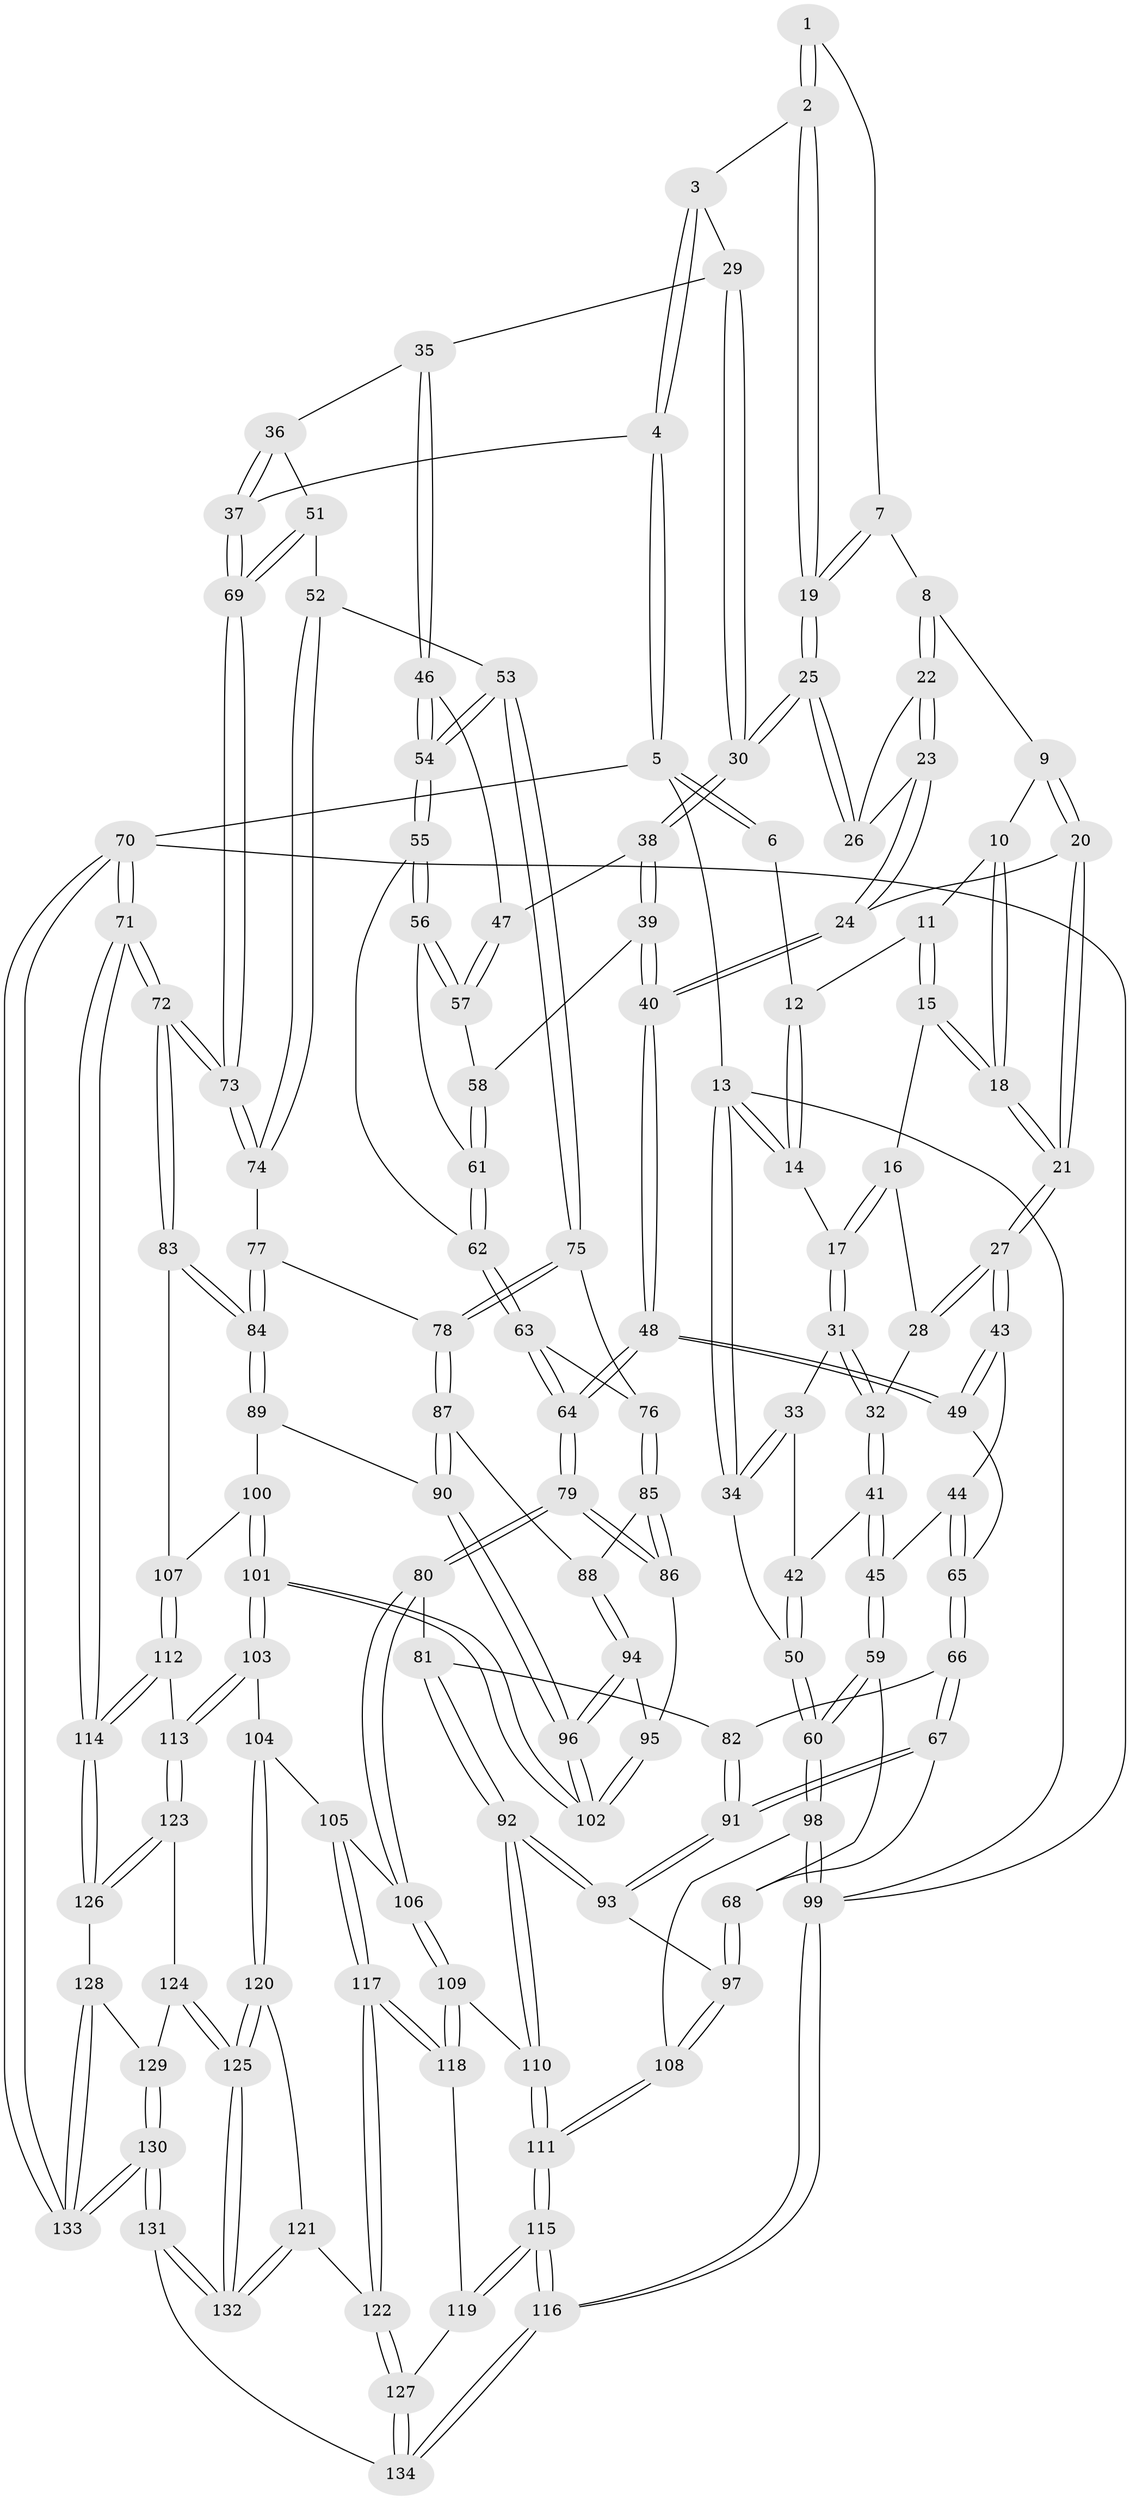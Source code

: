 // Generated by graph-tools (version 1.1) at 2025/03/03/09/25 03:03:12]
// undirected, 134 vertices, 332 edges
graph export_dot {
graph [start="1"]
  node [color=gray90,style=filled];
  1 [pos="+0.5251818394520194+0"];
  2 [pos="+0.6737207094665116+0.1340293040386698"];
  3 [pos="+0.690315220697467+0.12956881315100932"];
  4 [pos="+1+0"];
  5 [pos="+1+0"];
  6 [pos="+0.4947581465398901+0"];
  7 [pos="+0.5124499723229065+0.11606504567891189"];
  8 [pos="+0.503907519414953+0.12457739651087536"];
  9 [pos="+0.38131104953199607+0.11058844868677536"];
  10 [pos="+0.36427989972289254+0.08819813448190283"];
  11 [pos="+0.3193177533768047+0.002110231446755272"];
  12 [pos="+0.25756735339199893+0"];
  13 [pos="+0+0"];
  14 [pos="+0+0"];
  15 [pos="+0.25196114913425016+0.18708711043537038"];
  16 [pos="+0.20832048831370104+0.174536434471098"];
  17 [pos="+0.10090586518022514+0.11770943741308974"];
  18 [pos="+0.27263898387246865+0.20990596535097264"];
  19 [pos="+0.6604675896143622+0.14395345163044024"];
  20 [pos="+0.3840362514986375+0.23240932153631852"];
  21 [pos="+0.3006097936118552+0.26222409304937355"];
  22 [pos="+0.5032016127663558+0.13582192496147985"];
  23 [pos="+0.47500137244488944+0.22519939676940295"];
  24 [pos="+0.44170564009001195+0.2577985809968061"];
  25 [pos="+0.6148646938609071+0.23831962091680464"];
  26 [pos="+0.5851512546805212+0.2289059783687815"];
  27 [pos="+0.2762593079230409+0.3059973102140486"];
  28 [pos="+0.19898713677552063+0.24006076905262055"];
  29 [pos="+0.7311231457359819+0.23398579614717466"];
  30 [pos="+0.6179249378939831+0.2705609498302434"];
  31 [pos="+0.1048498265137658+0.23413693419983045"];
  32 [pos="+0.10892227553088508+0.24053808729102125"];
  33 [pos="+0.043980347177993595+0.26748460386030887"];
  34 [pos="+0+0.1839732301945624"];
  35 [pos="+0.7515055611756134+0.2793796298755704"];
  36 [pos="+0.8847000092330671+0.24173974077899507"];
  37 [pos="+1+0"];
  38 [pos="+0.6200725085310652+0.2987630682835432"];
  39 [pos="+0.5752016309253665+0.34738077175238624"];
  40 [pos="+0.48463040709558014+0.36674904861845853"];
  41 [pos="+0.15220351124132797+0.34579062625141316"];
  42 [pos="+0.02464998321887461+0.3260773168790497"];
  43 [pos="+0.26993430691606374+0.32395202707859505"];
  44 [pos="+0.18820977432708053+0.36792771111245376"];
  45 [pos="+0.1653001757210067+0.3635504628909497"];
  46 [pos="+0.7171952689845763+0.31739902283300875"];
  47 [pos="+0.6319035894290559+0.3016272081866189"];
  48 [pos="+0.43271377610428624+0.4477129662247967"];
  49 [pos="+0.40662687644306433+0.4393888548922403"];
  50 [pos="+0+0.4602089875596164"];
  51 [pos="+0.8283426936693673+0.40707659203819685"];
  52 [pos="+0.7936562133567686+0.4365800236122115"];
  53 [pos="+0.7761658884378552+0.44159107371074596"];
  54 [pos="+0.772774502014879+0.43931389086261036"];
  55 [pos="+0.7414417163365808+0.43904109542273295"];
  56 [pos="+0.7134851119377194+0.42813530422770923"];
  57 [pos="+0.6762829187684803+0.389861801880395"];
  58 [pos="+0.5797322108998955+0.35418293765408854"];
  59 [pos="+0+0.5422773771818132"];
  60 [pos="+0+0.5538243559612699"];
  61 [pos="+0.6088980158942184+0.40165452307163874"];
  62 [pos="+0.6162985523706849+0.4869098791715459"];
  63 [pos="+0.5991844263403372+0.5205423117209563"];
  64 [pos="+0.46370473619271857+0.5586598641000519"];
  65 [pos="+0.2304426885203524+0.4954021655894245"];
  66 [pos="+0.22279117940696125+0.5234237239900392"];
  67 [pos="+0.18470437730942435+0.5466683439040614"];
  68 [pos="+0.08836099993692555+0.5685350341209574"];
  69 [pos="+1+0.42857722258660724"];
  70 [pos="+1+1"];
  71 [pos="+1+0.8681149312055186"];
  72 [pos="+1+0.6517439588141944"];
  73 [pos="+1+0.5757781933824826"];
  74 [pos="+0.9120445878672122+0.520494417874454"];
  75 [pos="+0.7707753675117719+0.46972006215999434"];
  76 [pos="+0.6438141611765523+0.54734012756869"];
  77 [pos="+0.8387324934398418+0.5665560459396368"];
  78 [pos="+0.7754940630351882+0.5378270059995062"];
  79 [pos="+0.4461225654755478+0.6259961103330908"];
  80 [pos="+0.4431150350991496+0.6299318886254711"];
  81 [pos="+0.2683520644755137+0.5618229932629505"];
  82 [pos="+0.26584312652959613+0.5600622578406148"];
  83 [pos="+0.888555478278183+0.6716597253253803"];
  84 [pos="+0.8857466812544736+0.6702211734716733"];
  85 [pos="+0.6678427869272413+0.5844383885571488"];
  86 [pos="+0.5419745312296904+0.6486944100158772"];
  87 [pos="+0.7535369085003882+0.5844384391914514"];
  88 [pos="+0.6773243804006885+0.5937193559167785"];
  89 [pos="+0.7832496261219845+0.6536660233078517"];
  90 [pos="+0.7789707849794018+0.6504832911409443"];
  91 [pos="+0.21818388058815105+0.6535345717846162"];
  92 [pos="+0.2385787009392217+0.7195796430601396"];
  93 [pos="+0.22836606755649833+0.712826358588984"];
  94 [pos="+0.670012609758851+0.6273228222440163"];
  95 [pos="+0.5754217048332512+0.6615430521980533"];
  96 [pos="+0.6892599858474431+0.6861066722976646"];
  97 [pos="+0.18053843688825572+0.6999736217439981"];
  98 [pos="+0+0.5947381502100129"];
  99 [pos="+0+1"];
  100 [pos="+0.7664149310663112+0.7257141816387936"];
  101 [pos="+0.6686790444864545+0.7604858038523775"];
  102 [pos="+0.665737855417031+0.7402053178515824"];
  103 [pos="+0.6619707835905894+0.7968838141679832"];
  104 [pos="+0.6351338472767187+0.8168576404337814"];
  105 [pos="+0.5046912767199143+0.7752033537513411"];
  106 [pos="+0.4396610866270123+0.6403592251479454"];
  107 [pos="+0.8227817689280619+0.7821412049642731"];
  108 [pos="+0.06674708305560924+0.7458220097393232"];
  109 [pos="+0.2936869345322298+0.755462669651962"];
  110 [pos="+0.2752837444652693+0.752327539318314"];
  111 [pos="+0.11181561031394607+0.8754384354372883"];
  112 [pos="+0.8199445819632714+0.8107944552295945"];
  113 [pos="+0.778592776555445+0.8431539241908779"];
  114 [pos="+1+0.8752804813350582"];
  115 [pos="+0.07072847319043661+1"];
  116 [pos="+0+1"];
  117 [pos="+0.46234986425237395+0.8745449385804206"];
  118 [pos="+0.30003126770651484+0.7737537339807354"];
  119 [pos="+0.3048589345602229+0.853407762531588"];
  120 [pos="+0.6329103084643181+0.829028537629122"];
  121 [pos="+0.4821847681359749+0.9242529458212421"];
  122 [pos="+0.46317124407870136+0.9222793303363188"];
  123 [pos="+0.781423514562828+0.8911132865260153"];
  124 [pos="+0.7790715723268185+0.9013809907780934"];
  125 [pos="+0.638846877092629+0.9579105175145813"];
  126 [pos="+0.9258091166704755+0.9151590106544604"];
  127 [pos="+0.3754082332384501+1"];
  128 [pos="+0.8530061148262932+0.9699679631013701"];
  129 [pos="+0.7807556690846671+0.9068183360371762"];
  130 [pos="+0.7166797948184939+1"];
  131 [pos="+0.6831074780153331+1"];
  132 [pos="+0.6310248408053849+0.9794530017658428"];
  133 [pos="+0.7958068601880511+1"];
  134 [pos="+0.307885140887273+1"];
  1 -- 2;
  1 -- 2;
  1 -- 7;
  2 -- 3;
  2 -- 19;
  2 -- 19;
  3 -- 4;
  3 -- 4;
  3 -- 29;
  4 -- 5;
  4 -- 5;
  4 -- 37;
  5 -- 6;
  5 -- 6;
  5 -- 13;
  5 -- 70;
  6 -- 12;
  7 -- 8;
  7 -- 19;
  7 -- 19;
  8 -- 9;
  8 -- 22;
  8 -- 22;
  9 -- 10;
  9 -- 20;
  9 -- 20;
  10 -- 11;
  10 -- 18;
  10 -- 18;
  11 -- 12;
  11 -- 15;
  11 -- 15;
  12 -- 14;
  12 -- 14;
  13 -- 14;
  13 -- 14;
  13 -- 34;
  13 -- 34;
  13 -- 99;
  14 -- 17;
  15 -- 16;
  15 -- 18;
  15 -- 18;
  16 -- 17;
  16 -- 17;
  16 -- 28;
  17 -- 31;
  17 -- 31;
  18 -- 21;
  18 -- 21;
  19 -- 25;
  19 -- 25;
  20 -- 21;
  20 -- 21;
  20 -- 24;
  21 -- 27;
  21 -- 27;
  22 -- 23;
  22 -- 23;
  22 -- 26;
  23 -- 24;
  23 -- 24;
  23 -- 26;
  24 -- 40;
  24 -- 40;
  25 -- 26;
  25 -- 26;
  25 -- 30;
  25 -- 30;
  27 -- 28;
  27 -- 28;
  27 -- 43;
  27 -- 43;
  28 -- 32;
  29 -- 30;
  29 -- 30;
  29 -- 35;
  30 -- 38;
  30 -- 38;
  31 -- 32;
  31 -- 32;
  31 -- 33;
  32 -- 41;
  32 -- 41;
  33 -- 34;
  33 -- 34;
  33 -- 42;
  34 -- 50;
  35 -- 36;
  35 -- 46;
  35 -- 46;
  36 -- 37;
  36 -- 37;
  36 -- 51;
  37 -- 69;
  37 -- 69;
  38 -- 39;
  38 -- 39;
  38 -- 47;
  39 -- 40;
  39 -- 40;
  39 -- 58;
  40 -- 48;
  40 -- 48;
  41 -- 42;
  41 -- 45;
  41 -- 45;
  42 -- 50;
  42 -- 50;
  43 -- 44;
  43 -- 49;
  43 -- 49;
  44 -- 45;
  44 -- 65;
  44 -- 65;
  45 -- 59;
  45 -- 59;
  46 -- 47;
  46 -- 54;
  46 -- 54;
  47 -- 57;
  47 -- 57;
  48 -- 49;
  48 -- 49;
  48 -- 64;
  48 -- 64;
  49 -- 65;
  50 -- 60;
  50 -- 60;
  51 -- 52;
  51 -- 69;
  51 -- 69;
  52 -- 53;
  52 -- 74;
  52 -- 74;
  53 -- 54;
  53 -- 54;
  53 -- 75;
  53 -- 75;
  54 -- 55;
  54 -- 55;
  55 -- 56;
  55 -- 56;
  55 -- 62;
  56 -- 57;
  56 -- 57;
  56 -- 61;
  57 -- 58;
  58 -- 61;
  58 -- 61;
  59 -- 60;
  59 -- 60;
  59 -- 68;
  60 -- 98;
  60 -- 98;
  61 -- 62;
  61 -- 62;
  62 -- 63;
  62 -- 63;
  63 -- 64;
  63 -- 64;
  63 -- 76;
  64 -- 79;
  64 -- 79;
  65 -- 66;
  65 -- 66;
  66 -- 67;
  66 -- 67;
  66 -- 82;
  67 -- 68;
  67 -- 91;
  67 -- 91;
  68 -- 97;
  68 -- 97;
  69 -- 73;
  69 -- 73;
  70 -- 71;
  70 -- 71;
  70 -- 133;
  70 -- 133;
  70 -- 99;
  71 -- 72;
  71 -- 72;
  71 -- 114;
  71 -- 114;
  72 -- 73;
  72 -- 73;
  72 -- 83;
  72 -- 83;
  73 -- 74;
  73 -- 74;
  74 -- 77;
  75 -- 76;
  75 -- 78;
  75 -- 78;
  76 -- 85;
  76 -- 85;
  77 -- 78;
  77 -- 84;
  77 -- 84;
  78 -- 87;
  78 -- 87;
  79 -- 80;
  79 -- 80;
  79 -- 86;
  79 -- 86;
  80 -- 81;
  80 -- 106;
  80 -- 106;
  81 -- 82;
  81 -- 92;
  81 -- 92;
  82 -- 91;
  82 -- 91;
  83 -- 84;
  83 -- 84;
  83 -- 107;
  84 -- 89;
  84 -- 89;
  85 -- 86;
  85 -- 86;
  85 -- 88;
  86 -- 95;
  87 -- 88;
  87 -- 90;
  87 -- 90;
  88 -- 94;
  88 -- 94;
  89 -- 90;
  89 -- 100;
  90 -- 96;
  90 -- 96;
  91 -- 93;
  91 -- 93;
  92 -- 93;
  92 -- 93;
  92 -- 110;
  92 -- 110;
  93 -- 97;
  94 -- 95;
  94 -- 96;
  94 -- 96;
  95 -- 102;
  95 -- 102;
  96 -- 102;
  96 -- 102;
  97 -- 108;
  97 -- 108;
  98 -- 99;
  98 -- 99;
  98 -- 108;
  99 -- 116;
  99 -- 116;
  100 -- 101;
  100 -- 101;
  100 -- 107;
  101 -- 102;
  101 -- 102;
  101 -- 103;
  101 -- 103;
  103 -- 104;
  103 -- 113;
  103 -- 113;
  104 -- 105;
  104 -- 120;
  104 -- 120;
  105 -- 106;
  105 -- 117;
  105 -- 117;
  106 -- 109;
  106 -- 109;
  107 -- 112;
  107 -- 112;
  108 -- 111;
  108 -- 111;
  109 -- 110;
  109 -- 118;
  109 -- 118;
  110 -- 111;
  110 -- 111;
  111 -- 115;
  111 -- 115;
  112 -- 113;
  112 -- 114;
  112 -- 114;
  113 -- 123;
  113 -- 123;
  114 -- 126;
  114 -- 126;
  115 -- 116;
  115 -- 116;
  115 -- 119;
  115 -- 119;
  116 -- 134;
  116 -- 134;
  117 -- 118;
  117 -- 118;
  117 -- 122;
  117 -- 122;
  118 -- 119;
  119 -- 127;
  120 -- 121;
  120 -- 125;
  120 -- 125;
  121 -- 122;
  121 -- 132;
  121 -- 132;
  122 -- 127;
  122 -- 127;
  123 -- 124;
  123 -- 126;
  123 -- 126;
  124 -- 125;
  124 -- 125;
  124 -- 129;
  125 -- 132;
  125 -- 132;
  126 -- 128;
  127 -- 134;
  127 -- 134;
  128 -- 129;
  128 -- 133;
  128 -- 133;
  129 -- 130;
  129 -- 130;
  130 -- 131;
  130 -- 131;
  130 -- 133;
  130 -- 133;
  131 -- 132;
  131 -- 132;
  131 -- 134;
}
